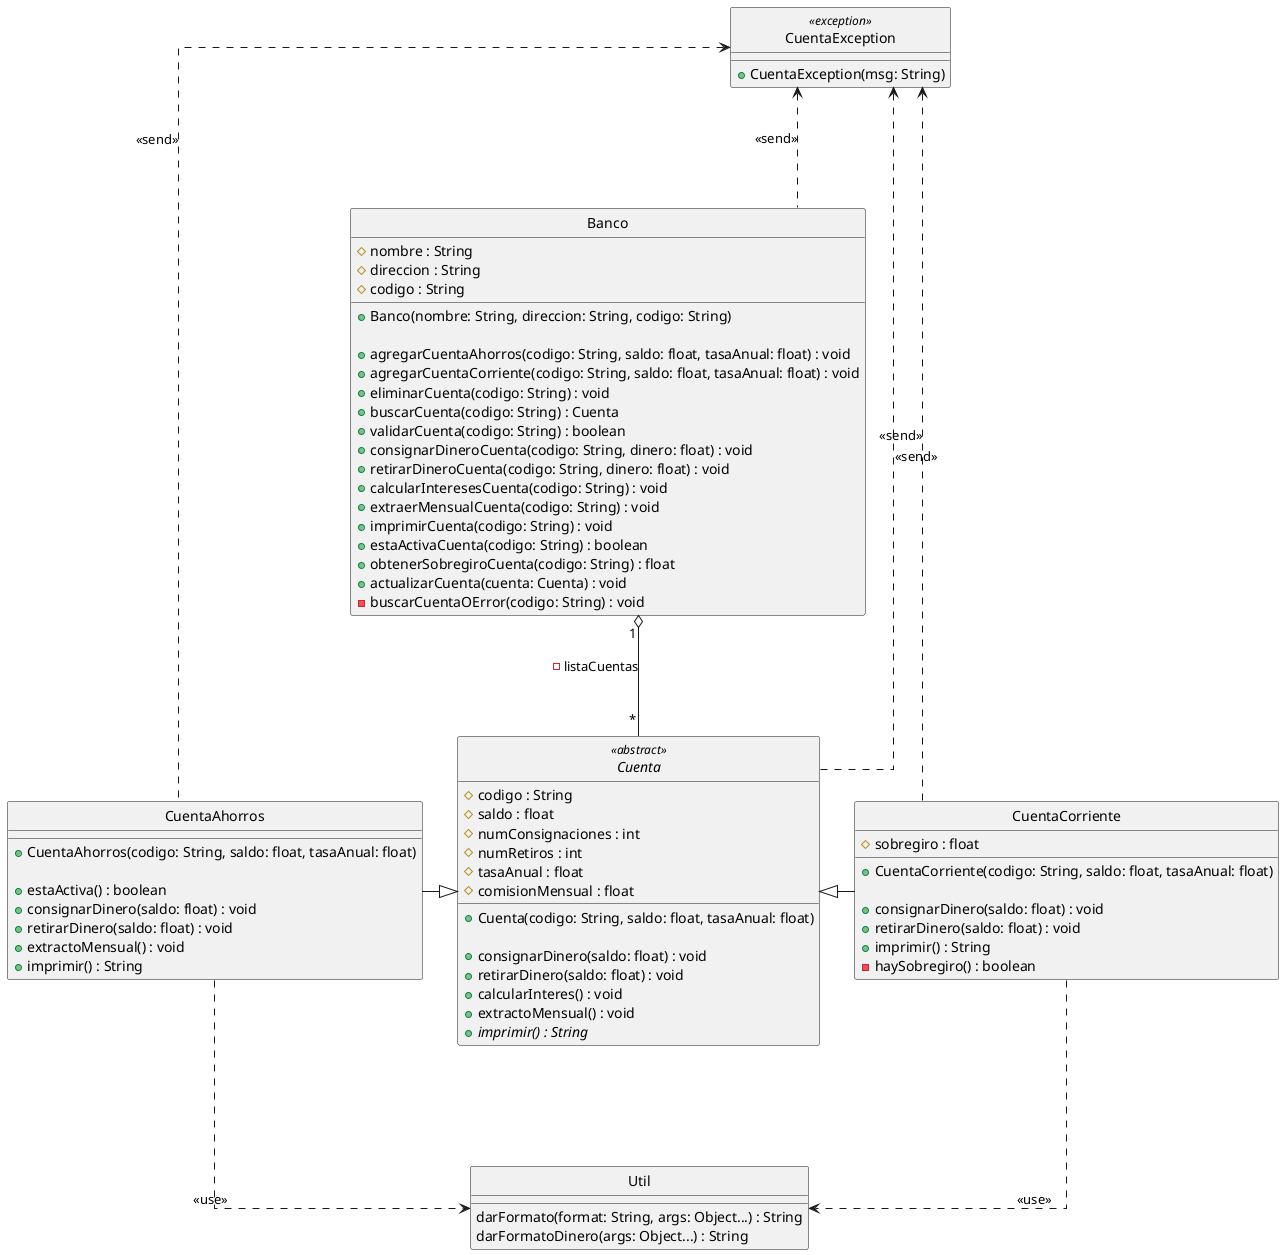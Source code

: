 @startuml Diagrama Taller Herencia

skinparam Linetype ortho
skinparam style strictuml

class Banco {
    #nombre : String
    #direccion : String
    #codigo : String
    +Banco(nombre: String, direccion: String, codigo: String)

    +agregarCuentaAhorros(codigo: String, saldo: float, tasaAnual: float) : void
    +agregarCuentaCorriente(codigo: String, saldo: float, tasaAnual: float) : void
    +eliminarCuenta(codigo: String) : void
    +buscarCuenta(codigo: String) : Cuenta
    +validarCuenta(codigo: String) : boolean
    +consignarDineroCuenta(codigo: String, dinero: float) : void
    +retirarDineroCuenta(codigo: String, dinero: float) : void
    +calcularInteresesCuenta(codigo: String) : void
    +extraerMensualCuenta(codigo: String) : void
    +imprimirCuenta(codigo: String) : void
    +estaActivaCuenta(codigo: String) : boolean
    +obtenerSobregiroCuenta(codigo: String) : float
    +actualizarCuenta(cuenta: Cuenta) : void
    -buscarCuentaOError(codigo: String) : void
}

abstract class Cuenta <<abstract>> {
    #codigo : String
    #saldo : float
    #numConsignaciones : int
    #numRetiros : int
    #tasaAnual : float
    #comisionMensual : float

    +Cuenta(codigo: String, saldo: float, tasaAnual: float)

    +consignarDinero(saldo: float) : void
    +retirarDinero(saldo: float) : void
    +calcularInteres() : void
    +extractoMensual() : void
    +<i>imprimir() : String
}

class CuentaAhorros {
    +CuentaAhorros(codigo: String, saldo: float, tasaAnual: float)

    +estaActiva() : boolean
    +consignarDinero(saldo: float) : void
    +retirarDinero(saldo: float) : void
    +extractoMensual() : void
    +imprimir() : String
}
class CuentaCorriente {
    #sobregiro : float

    +CuentaCorriente(codigo: String, saldo: float, tasaAnual: float)

    +consignarDinero(saldo: float) : void
    +retirarDinero(saldo: float) : void
    +imprimir() : String
    -haySobregiro() : boolean
}

class CuentaException <<exception>> {
    +CuentaException(msg: String)
}

class Util {
    darFormato(format: String, args: Object...) : String
    darFormatoDinero(args: Object...) : String
}

Banco " 1 " o--- " * " Cuenta : -listaCuentas

Cuenta .up.> CuentaException : <<send>>
CuentaAhorros .up.> CuentaException : <<send>>
CuentaCorriente .up.> CuentaException : <<send>>
Banco .up..> CuentaException : <<send>>

CuentaAhorros ..down.> Util : <<use>>
CuentaCorriente ..down.> Util : <<use>>

CuentaAhorros -right-|> Cuenta
CuentaCorriente -left-|> Cuenta
@enduml